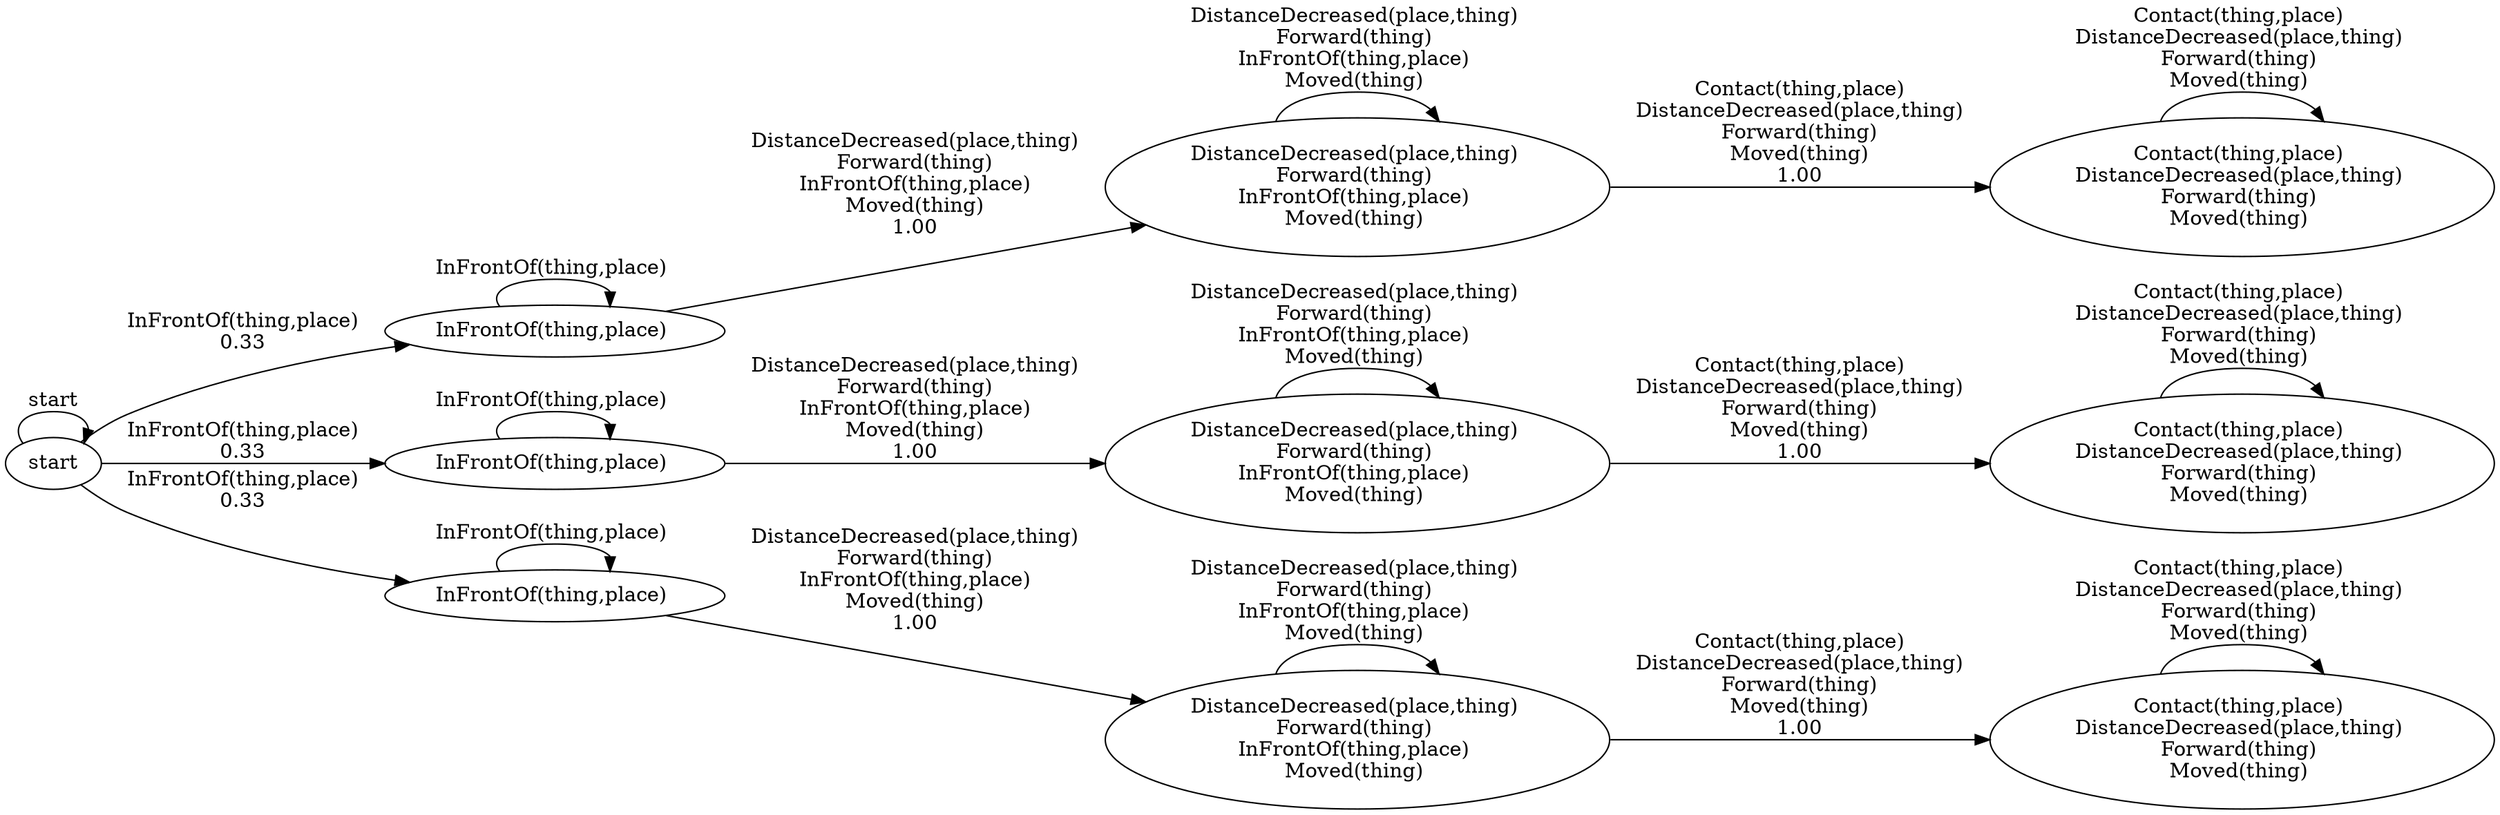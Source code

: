digraph G { 
	graph [ rankdir=LR ]; 
	"5" [fontcolor="black",label="DistanceDecreased(place,thing) \nForward(thing) \nInFrontOf(thing,place) \nMoved(thing) \n"];
	"5" -> "5" [label="DistanceDecreased(place,thing) \nForward(thing) \nInFrontOf(thing,place) \nMoved(thing) \n"];
	"5" -> "6" [label="Contact(thing,place)\nDistanceDecreased(place,thing)\nForward(thing)\nMoved(thing)\n1.00"] ;
	"7" [fontcolor="black",label="InFrontOf(thing,place) \n"];
	"7" -> "7" [label="InFrontOf(thing,place) \n"];
	"7" -> "8" [label="DistanceDecreased(place,thing)\nForward(thing)\nInFrontOf(thing,place)\nMoved(thing)\n1.00"] ;
	"3" [fontcolor="black",label="Contact(thing,place) \nDistanceDecreased(place,thing) \nForward(thing) \nMoved(thing) \n"];
	"3" -> "3" [label="Contact(thing,place) \nDistanceDecreased(place,thing) \nForward(thing) \nMoved(thing) \n"];
	"6" [fontcolor="black",label="Contact(thing,place) \nDistanceDecreased(place,thing) \nForward(thing) \nMoved(thing) \n"];
	"6" -> "6" [label="Contact(thing,place) \nDistanceDecreased(place,thing) \nForward(thing) \nMoved(thing) \n"];
	"2" [fontcolor="black",label="DistanceDecreased(place,thing) \nForward(thing) \nInFrontOf(thing,place) \nMoved(thing) \n"];
	"2" -> "2" [label="DistanceDecreased(place,thing) \nForward(thing) \nInFrontOf(thing,place) \nMoved(thing) \n"];
	"2" -> "3" [label="Contact(thing,place)\nDistanceDecreased(place,thing)\nForward(thing)\nMoved(thing)\n1.00"] ;
	"4" [fontcolor="black",label="InFrontOf(thing,place) \n"];
	"4" -> "4" [label="InFrontOf(thing,place) \n"];
	"4" -> "5" [label="DistanceDecreased(place,thing)\nForward(thing)\nInFrontOf(thing,place)\nMoved(thing)\n1.00"] ;
	"1" [fontcolor="black",label="InFrontOf(thing,place) \n"];
	"1" -> "1" [label="InFrontOf(thing,place) \n"];
	"1" -> "2" [label="DistanceDecreased(place,thing)\nForward(thing)\nInFrontOf(thing,place)\nMoved(thing)\n1.00"] ;
	"9" [fontcolor="black",label="Contact(thing,place) \nDistanceDecreased(place,thing) \nForward(thing) \nMoved(thing) \n"];
	"9" -> "9" [label="Contact(thing,place) \nDistanceDecreased(place,thing) \nForward(thing) \nMoved(thing) \n"];
	"8" [fontcolor="black",label="DistanceDecreased(place,thing) \nForward(thing) \nInFrontOf(thing,place) \nMoved(thing) \n"];
	"8" -> "8" [label="DistanceDecreased(place,thing) \nForward(thing) \nInFrontOf(thing,place) \nMoved(thing) \n"];
	"8" -> "9" [label="Contact(thing,place)\nDistanceDecreased(place,thing)\nForward(thing)\nMoved(thing)\n1.00"] ;
	"0" [fontcolor="black",label="start"];
	"0" -> "0" [label="start"];
	"0" -> "7" [label="InFrontOf(thing,place)\n0.33"] ;
	"0" -> "4" [label="InFrontOf(thing,place)\n0.33"] ;
	"0" -> "1" [label="InFrontOf(thing,place)\n0.33"] ;
}
